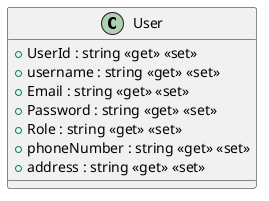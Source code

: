 @startuml
class User {
    + UserId : string <<get>> <<set>>
    + username : string <<get>> <<set>>
    + Email : string <<get>> <<set>>
    + Password : string <<get>> <<set>>
    + Role : string <<get>> <<set>>
    + phoneNumber : string <<get>> <<set>>
    + address : string <<get>> <<set>>
}
@enduml
